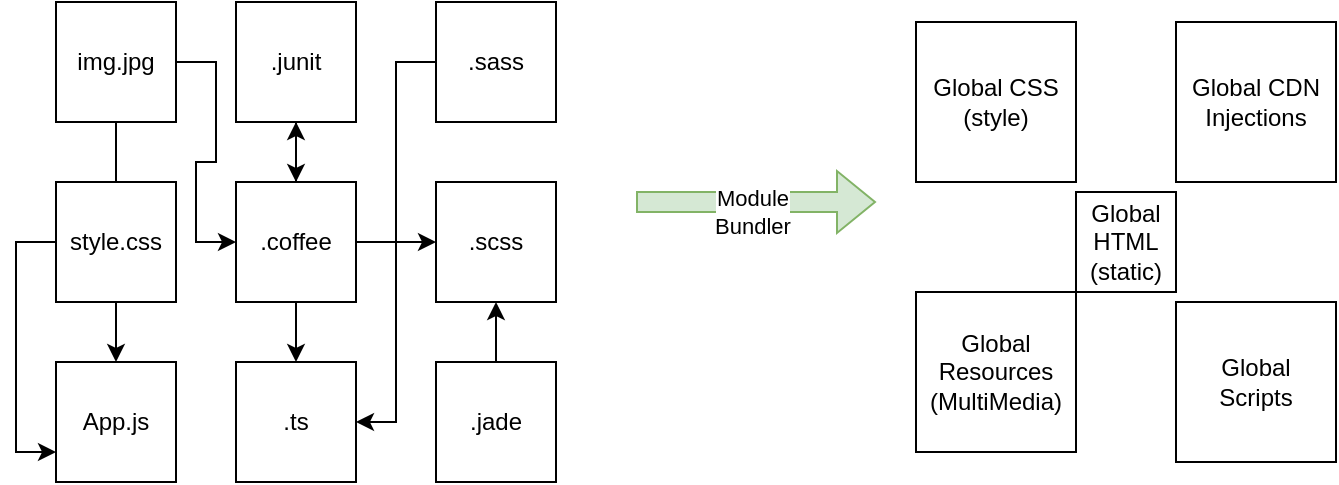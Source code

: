 <mxfile version="24.7.7">
  <diagram name="Page-1" id="eytBgEjfciLrzE4KIZu_">
    <mxGraphModel dx="830" dy="515" grid="1" gridSize="10" guides="1" tooltips="1" connect="1" arrows="1" fold="1" page="1" pageScale="1" pageWidth="827" pageHeight="1169" math="0" shadow="0">
      <root>
        <mxCell id="0" />
        <mxCell id="1" parent="0" />
        <mxCell id="uJbGGp0HQ3dZ1drLdvZo-17" style="edgeStyle=orthogonalEdgeStyle;rounded=0;orthogonalLoop=1;jettySize=auto;html=1;entryX=0;entryY=0.5;entryDx=0;entryDy=0;" edge="1" parent="1" source="uJbGGp0HQ3dZ1drLdvZo-1" target="uJbGGp0HQ3dZ1drLdvZo-11">
          <mxGeometry relative="1" as="geometry" />
        </mxCell>
        <mxCell id="uJbGGp0HQ3dZ1drLdvZo-25" style="edgeStyle=orthogonalEdgeStyle;rounded=0;orthogonalLoop=1;jettySize=auto;html=1;entryX=0;entryY=0.75;entryDx=0;entryDy=0;" edge="1" parent="1" source="uJbGGp0HQ3dZ1drLdvZo-1" target="uJbGGp0HQ3dZ1drLdvZo-3">
          <mxGeometry relative="1" as="geometry" />
        </mxCell>
        <mxCell id="uJbGGp0HQ3dZ1drLdvZo-1" value="img.jpg" style="rounded=0;whiteSpace=wrap;html=1;" vertex="1" parent="1">
          <mxGeometry x="100" y="230" width="60" height="60" as="geometry" />
        </mxCell>
        <mxCell id="uJbGGp0HQ3dZ1drLdvZo-24" value="" style="edgeStyle=orthogonalEdgeStyle;rounded=0;orthogonalLoop=1;jettySize=auto;html=1;" edge="1" parent="1" source="uJbGGp0HQ3dZ1drLdvZo-2" target="uJbGGp0HQ3dZ1drLdvZo-3">
          <mxGeometry relative="1" as="geometry" />
        </mxCell>
        <mxCell id="uJbGGp0HQ3dZ1drLdvZo-2" value="style.css" style="rounded=0;whiteSpace=wrap;html=1;" vertex="1" parent="1">
          <mxGeometry x="100" y="320" width="60" height="60" as="geometry" />
        </mxCell>
        <mxCell id="uJbGGp0HQ3dZ1drLdvZo-3" value="App.js" style="rounded=0;whiteSpace=wrap;html=1;" vertex="1" parent="1">
          <mxGeometry x="100" y="410" width="60" height="60" as="geometry" />
        </mxCell>
        <mxCell id="uJbGGp0HQ3dZ1drLdvZo-5" value="Global HTML&lt;div&gt;(static)&lt;/div&gt;" style="whiteSpace=wrap;html=1;aspect=fixed;" vertex="1" parent="1">
          <mxGeometry x="610" y="325" width="50" height="50" as="geometry" />
        </mxCell>
        <mxCell id="uJbGGp0HQ3dZ1drLdvZo-7" value="Global CSS&lt;div&gt;(style)&lt;/div&gt;" style="whiteSpace=wrap;html=1;aspect=fixed;" vertex="1" parent="1">
          <mxGeometry x="530" y="240" width="80" height="80" as="geometry" />
        </mxCell>
        <mxCell id="uJbGGp0HQ3dZ1drLdvZo-8" value="Global Resources&lt;div&gt;(MultiMedia)&lt;/div&gt;" style="whiteSpace=wrap;html=1;aspect=fixed;" vertex="1" parent="1">
          <mxGeometry x="530" y="375" width="80" height="80" as="geometry" />
        </mxCell>
        <mxCell id="uJbGGp0HQ3dZ1drLdvZo-9" value="Global CDN&lt;div&gt;Injections&lt;/div&gt;" style="whiteSpace=wrap;html=1;aspect=fixed;" vertex="1" parent="1">
          <mxGeometry x="660" y="240" width="80" height="80" as="geometry" />
        </mxCell>
        <mxCell id="uJbGGp0HQ3dZ1drLdvZo-22" value="" style="edgeStyle=orthogonalEdgeStyle;rounded=0;orthogonalLoop=1;jettySize=auto;html=1;" edge="1" parent="1" source="uJbGGp0HQ3dZ1drLdvZo-10" target="uJbGGp0HQ3dZ1drLdvZo-11">
          <mxGeometry relative="1" as="geometry" />
        </mxCell>
        <mxCell id="uJbGGp0HQ3dZ1drLdvZo-10" value=".junit" style="whiteSpace=wrap;html=1;aspect=fixed;" vertex="1" parent="1">
          <mxGeometry x="190" y="230" width="60" height="60" as="geometry" />
        </mxCell>
        <mxCell id="uJbGGp0HQ3dZ1drLdvZo-18" value="" style="edgeStyle=orthogonalEdgeStyle;rounded=0;orthogonalLoop=1;jettySize=auto;html=1;" edge="1" parent="1" source="uJbGGp0HQ3dZ1drLdvZo-11" target="uJbGGp0HQ3dZ1drLdvZo-12">
          <mxGeometry relative="1" as="geometry" />
        </mxCell>
        <mxCell id="uJbGGp0HQ3dZ1drLdvZo-20" value="" style="edgeStyle=orthogonalEdgeStyle;rounded=0;orthogonalLoop=1;jettySize=auto;html=1;" edge="1" parent="1" source="uJbGGp0HQ3dZ1drLdvZo-11" target="uJbGGp0HQ3dZ1drLdvZo-14">
          <mxGeometry relative="1" as="geometry" />
        </mxCell>
        <mxCell id="uJbGGp0HQ3dZ1drLdvZo-21" value="" style="edgeStyle=orthogonalEdgeStyle;rounded=0;orthogonalLoop=1;jettySize=auto;html=1;" edge="1" parent="1" source="uJbGGp0HQ3dZ1drLdvZo-11" target="uJbGGp0HQ3dZ1drLdvZo-10">
          <mxGeometry relative="1" as="geometry" />
        </mxCell>
        <mxCell id="uJbGGp0HQ3dZ1drLdvZo-11" value=".coffee" style="whiteSpace=wrap;html=1;aspect=fixed;" vertex="1" parent="1">
          <mxGeometry x="190" y="320" width="60" height="60" as="geometry" />
        </mxCell>
        <mxCell id="uJbGGp0HQ3dZ1drLdvZo-12" value=".ts" style="whiteSpace=wrap;html=1;aspect=fixed;" vertex="1" parent="1">
          <mxGeometry x="190" y="410" width="60" height="60" as="geometry" />
        </mxCell>
        <mxCell id="uJbGGp0HQ3dZ1drLdvZo-23" style="edgeStyle=orthogonalEdgeStyle;rounded=0;orthogonalLoop=1;jettySize=auto;html=1;entryX=1;entryY=0.5;entryDx=0;entryDy=0;" edge="1" parent="1" source="uJbGGp0HQ3dZ1drLdvZo-13" target="uJbGGp0HQ3dZ1drLdvZo-12">
          <mxGeometry relative="1" as="geometry" />
        </mxCell>
        <mxCell id="uJbGGp0HQ3dZ1drLdvZo-13" value=".sass" style="whiteSpace=wrap;html=1;aspect=fixed;" vertex="1" parent="1">
          <mxGeometry x="290" y="230" width="60" height="60" as="geometry" />
        </mxCell>
        <mxCell id="uJbGGp0HQ3dZ1drLdvZo-14" value=".scss" style="whiteSpace=wrap;html=1;aspect=fixed;" vertex="1" parent="1">
          <mxGeometry x="290" y="320" width="60" height="60" as="geometry" />
        </mxCell>
        <mxCell id="uJbGGp0HQ3dZ1drLdvZo-19" value="" style="edgeStyle=orthogonalEdgeStyle;rounded=0;orthogonalLoop=1;jettySize=auto;html=1;" edge="1" parent="1" source="uJbGGp0HQ3dZ1drLdvZo-15" target="uJbGGp0HQ3dZ1drLdvZo-14">
          <mxGeometry relative="1" as="geometry" />
        </mxCell>
        <mxCell id="uJbGGp0HQ3dZ1drLdvZo-15" value=".jade" style="whiteSpace=wrap;html=1;aspect=fixed;" vertex="1" parent="1">
          <mxGeometry x="290" y="410" width="60" height="60" as="geometry" />
        </mxCell>
        <mxCell id="uJbGGp0HQ3dZ1drLdvZo-16" value="Global&lt;div&gt;Scripts&lt;/div&gt;" style="whiteSpace=wrap;html=1;aspect=fixed;" vertex="1" parent="1">
          <mxGeometry x="660" y="380" width="80" height="80" as="geometry" />
        </mxCell>
        <mxCell id="uJbGGp0HQ3dZ1drLdvZo-30" value="" style="shape=flexArrow;endArrow=classic;html=1;rounded=0;fillColor=#d5e8d4;strokeColor=#82b366;" edge="1" parent="1">
          <mxGeometry width="50" height="50" relative="1" as="geometry">
            <mxPoint x="390" y="330" as="sourcePoint" />
            <mxPoint x="510" y="330" as="targetPoint" />
          </mxGeometry>
        </mxCell>
        <mxCell id="uJbGGp0HQ3dZ1drLdvZo-31" value="Module&lt;div&gt;Bundler&lt;/div&gt;" style="edgeLabel;html=1;align=center;verticalAlign=middle;resizable=0;points=[];" vertex="1" connectable="0" parent="uJbGGp0HQ3dZ1drLdvZo-30">
          <mxGeometry x="-0.03" y="-5" relative="1" as="geometry">
            <mxPoint as="offset" />
          </mxGeometry>
        </mxCell>
      </root>
    </mxGraphModel>
  </diagram>
</mxfile>
